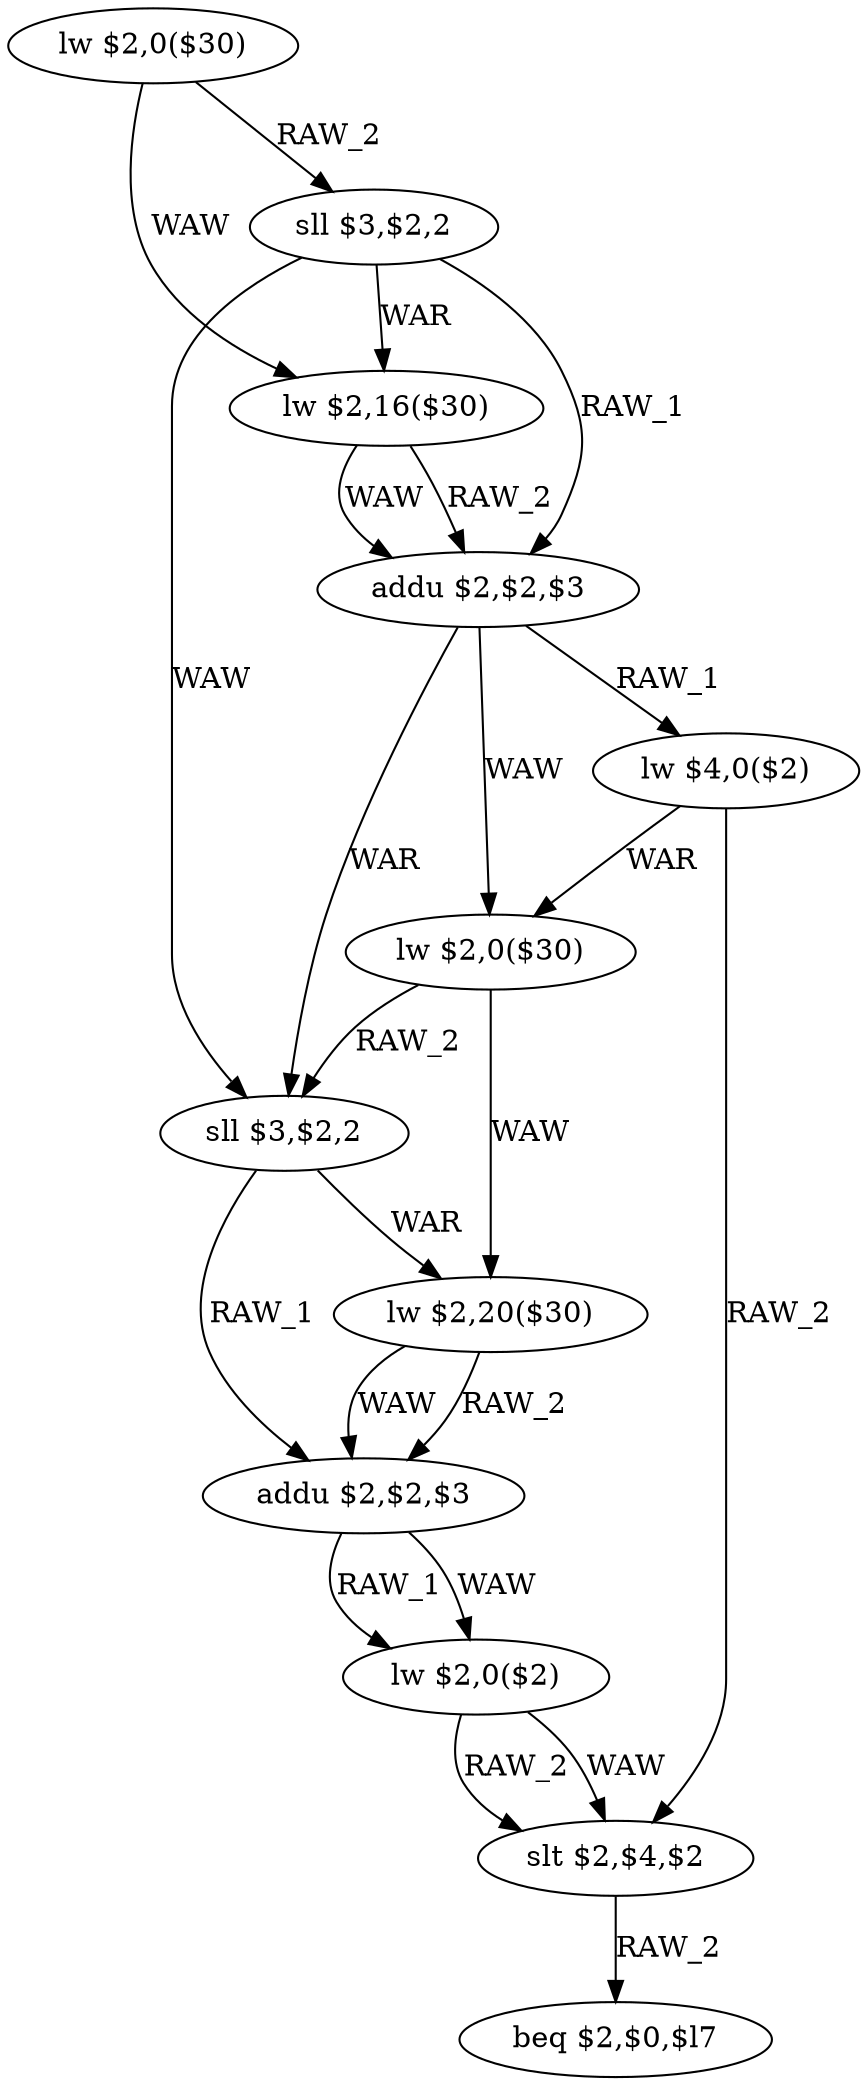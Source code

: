digraph G1 {
node [shape = ellipse];
i0 [label = "lw $2,0($30)"] ;
i0 ->  i1 [label= "RAW_2"];
i0 ->  i2 [label= "WAW"];
i1 [label = "sll $3,$2,2"] ;
i1 ->  i2 [label= "WAR"];
i1 ->  i3 [label= "RAW_1"];
i1 ->  i6 [label= "WAW"];
i2 [label = "lw $2,16($30)"] ;
i2 ->  i3 [label= "RAW_2"];
i2 ->  i3 [label= "WAW"];
i3 [label = "addu $2,$2,$3"] ;
i3 ->  i4 [label= "RAW_1"];
i3 ->  i5 [label= "WAW"];
i3 ->  i6 [label= "WAR"];
i4 [label = "lw $4,0($2)"] ;
i4 ->  i5 [label= "WAR"];
i4 ->  i10 [label= "RAW_2"];
i5 [label = "lw $2,0($30)"] ;
i5 ->  i6 [label= "RAW_2"];
i5 ->  i7 [label= "WAW"];
i6 [label = "sll $3,$2,2"] ;
i6 ->  i7 [label= "WAR"];
i6 ->  i8 [label= "RAW_1"];
i7 [label = "lw $2,20($30)"] ;
i7 ->  i8 [label= "RAW_2"];
i7 ->  i8 [label= "WAW"];
i8 [label = "addu $2,$2,$3"] ;
i8 ->  i9 [label= "RAW_1"];
i8 ->  i9 [label= "WAW"];
i9 [label = "lw $2,0($2)"] ;
i9 ->  i10 [label= "RAW_2"];
i9 ->  i10 [label= "WAW"];
i10 [label = "slt $2,$4,$2"] ;
i10 ->  i11 [label= "RAW_2"];
i11 [label = "beq $2,$0,$l7"] ;
}
